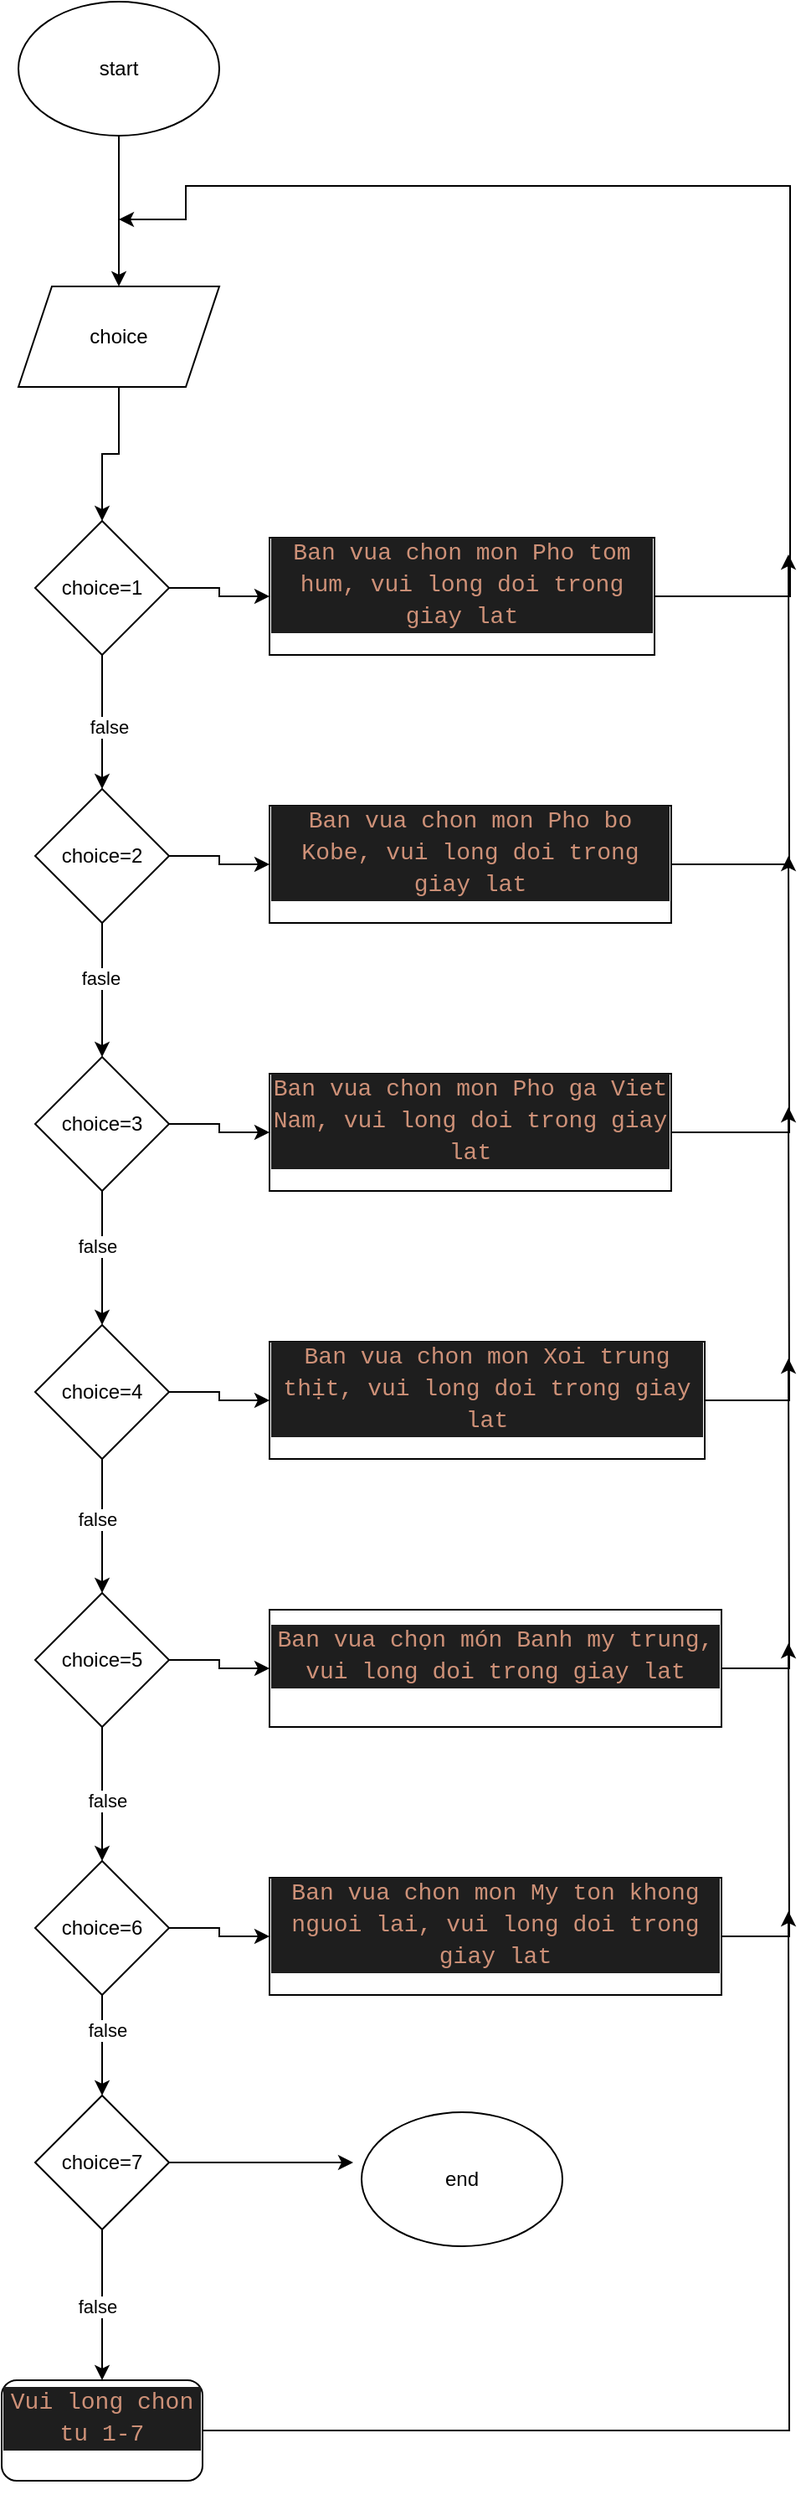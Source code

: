 <mxfile version="22.1.0" type="github">
  <diagram id="C5RBs43oDa-KdzZeNtuy" name="Page-1">
    <mxGraphModel dx="2933" dy="1693" grid="1" gridSize="10" guides="1" tooltips="1" connect="1" arrows="1" fold="1" page="1" pageScale="1" pageWidth="827" pageHeight="1169" math="0" shadow="0">
      <root>
        <mxCell id="WIyWlLk6GJQsqaUBKTNV-0" />
        <mxCell id="WIyWlLk6GJQsqaUBKTNV-1" parent="WIyWlLk6GJQsqaUBKTNV-0" />
        <mxCell id="dHVZZs5qEAoQHsj6ltKS-1" value="" style="edgeStyle=orthogonalEdgeStyle;rounded=0;orthogonalLoop=1;jettySize=auto;html=1;" edge="1" parent="WIyWlLk6GJQsqaUBKTNV-1" source="NwByxTrdvsMd5VJhw4ta-0" target="dHVZZs5qEAoQHsj6ltKS-0">
          <mxGeometry relative="1" as="geometry" />
        </mxCell>
        <mxCell id="NwByxTrdvsMd5VJhw4ta-0" value="start" style="ellipse;whiteSpace=wrap;html=1;" parent="WIyWlLk6GJQsqaUBKTNV-1" vertex="1">
          <mxGeometry x="340" width="120" height="80" as="geometry" />
        </mxCell>
        <mxCell id="dHVZZs5qEAoQHsj6ltKS-3" style="edgeStyle=orthogonalEdgeStyle;rounded=0;orthogonalLoop=1;jettySize=auto;html=1;entryX=0.5;entryY=0;entryDx=0;entryDy=0;" edge="1" parent="WIyWlLk6GJQsqaUBKTNV-1" source="dHVZZs5qEAoQHsj6ltKS-0" target="dHVZZs5qEAoQHsj6ltKS-2">
          <mxGeometry relative="1" as="geometry" />
        </mxCell>
        <mxCell id="dHVZZs5qEAoQHsj6ltKS-0" value="choice" style="shape=parallelogram;perimeter=parallelogramPerimeter;whiteSpace=wrap;html=1;fixedSize=1;" vertex="1" parent="WIyWlLk6GJQsqaUBKTNV-1">
          <mxGeometry x="340" y="170" width="120" height="60" as="geometry" />
        </mxCell>
        <mxCell id="dHVZZs5qEAoQHsj6ltKS-5" value="" style="edgeStyle=orthogonalEdgeStyle;rounded=0;orthogonalLoop=1;jettySize=auto;html=1;" edge="1" parent="WIyWlLk6GJQsqaUBKTNV-1" source="dHVZZs5qEAoQHsj6ltKS-2" target="dHVZZs5qEAoQHsj6ltKS-4">
          <mxGeometry relative="1" as="geometry" />
        </mxCell>
        <mxCell id="dHVZZs5qEAoQHsj6ltKS-21" value="false" style="edgeLabel;html=1;align=center;verticalAlign=middle;resizable=0;points=[];" vertex="1" connectable="0" parent="dHVZZs5qEAoQHsj6ltKS-5">
          <mxGeometry x="0.064" y="4" relative="1" as="geometry">
            <mxPoint as="offset" />
          </mxGeometry>
        </mxCell>
        <mxCell id="dHVZZs5qEAoQHsj6ltKS-29" value="" style="edgeStyle=orthogonalEdgeStyle;rounded=0;orthogonalLoop=1;jettySize=auto;html=1;" edge="1" parent="WIyWlLk6GJQsqaUBKTNV-1" source="dHVZZs5qEAoQHsj6ltKS-2" target="dHVZZs5qEAoQHsj6ltKS-28">
          <mxGeometry relative="1" as="geometry" />
        </mxCell>
        <mxCell id="dHVZZs5qEAoQHsj6ltKS-2" value="choice=1" style="rhombus;whiteSpace=wrap;html=1;" vertex="1" parent="WIyWlLk6GJQsqaUBKTNV-1">
          <mxGeometry x="350" y="310" width="80" height="80" as="geometry" />
        </mxCell>
        <mxCell id="dHVZZs5qEAoQHsj6ltKS-7" value="" style="edgeStyle=orthogonalEdgeStyle;rounded=0;orthogonalLoop=1;jettySize=auto;html=1;" edge="1" parent="WIyWlLk6GJQsqaUBKTNV-1" source="dHVZZs5qEAoQHsj6ltKS-4" target="dHVZZs5qEAoQHsj6ltKS-6">
          <mxGeometry relative="1" as="geometry" />
        </mxCell>
        <mxCell id="dHVZZs5qEAoQHsj6ltKS-22" value="fasle" style="edgeLabel;html=1;align=center;verticalAlign=middle;resizable=0;points=[];" vertex="1" connectable="0" parent="dHVZZs5qEAoQHsj6ltKS-7">
          <mxGeometry x="-0.186" y="-1" relative="1" as="geometry">
            <mxPoint as="offset" />
          </mxGeometry>
        </mxCell>
        <mxCell id="dHVZZs5qEAoQHsj6ltKS-31" value="" style="edgeStyle=orthogonalEdgeStyle;rounded=0;orthogonalLoop=1;jettySize=auto;html=1;" edge="1" parent="WIyWlLk6GJQsqaUBKTNV-1" source="dHVZZs5qEAoQHsj6ltKS-4" target="dHVZZs5qEAoQHsj6ltKS-30">
          <mxGeometry relative="1" as="geometry" />
        </mxCell>
        <mxCell id="dHVZZs5qEAoQHsj6ltKS-4" value="choice=2" style="rhombus;whiteSpace=wrap;html=1;" vertex="1" parent="WIyWlLk6GJQsqaUBKTNV-1">
          <mxGeometry x="350" y="470" width="80" height="80" as="geometry" />
        </mxCell>
        <mxCell id="dHVZZs5qEAoQHsj6ltKS-9" value="" style="edgeStyle=orthogonalEdgeStyle;rounded=0;orthogonalLoop=1;jettySize=auto;html=1;" edge="1" parent="WIyWlLk6GJQsqaUBKTNV-1" source="dHVZZs5qEAoQHsj6ltKS-6" target="dHVZZs5qEAoQHsj6ltKS-8">
          <mxGeometry relative="1" as="geometry" />
        </mxCell>
        <mxCell id="dHVZZs5qEAoQHsj6ltKS-23" value="false" style="edgeLabel;html=1;align=center;verticalAlign=middle;resizable=0;points=[];" vertex="1" connectable="0" parent="dHVZZs5qEAoQHsj6ltKS-9">
          <mxGeometry x="-0.186" y="-3" relative="1" as="geometry">
            <mxPoint as="offset" />
          </mxGeometry>
        </mxCell>
        <mxCell id="dHVZZs5qEAoQHsj6ltKS-33" value="" style="edgeStyle=orthogonalEdgeStyle;rounded=0;orthogonalLoop=1;jettySize=auto;html=1;" edge="1" parent="WIyWlLk6GJQsqaUBKTNV-1" source="dHVZZs5qEAoQHsj6ltKS-6" target="dHVZZs5qEAoQHsj6ltKS-32">
          <mxGeometry relative="1" as="geometry" />
        </mxCell>
        <mxCell id="dHVZZs5qEAoQHsj6ltKS-6" value="choice=3" style="rhombus;whiteSpace=wrap;html=1;" vertex="1" parent="WIyWlLk6GJQsqaUBKTNV-1">
          <mxGeometry x="350" y="630" width="80" height="80" as="geometry" />
        </mxCell>
        <mxCell id="dHVZZs5qEAoQHsj6ltKS-11" value="" style="edgeStyle=orthogonalEdgeStyle;rounded=0;orthogonalLoop=1;jettySize=auto;html=1;" edge="1" parent="WIyWlLk6GJQsqaUBKTNV-1" source="dHVZZs5qEAoQHsj6ltKS-8" target="dHVZZs5qEAoQHsj6ltKS-10">
          <mxGeometry relative="1" as="geometry" />
        </mxCell>
        <mxCell id="dHVZZs5qEAoQHsj6ltKS-24" value="false" style="edgeLabel;html=1;align=center;verticalAlign=middle;resizable=0;points=[];" vertex="1" connectable="0" parent="dHVZZs5qEAoQHsj6ltKS-11">
          <mxGeometry x="-0.114" y="-3" relative="1" as="geometry">
            <mxPoint as="offset" />
          </mxGeometry>
        </mxCell>
        <mxCell id="dHVZZs5qEAoQHsj6ltKS-35" value="" style="edgeStyle=orthogonalEdgeStyle;rounded=0;orthogonalLoop=1;jettySize=auto;html=1;" edge="1" parent="WIyWlLk6GJQsqaUBKTNV-1" source="dHVZZs5qEAoQHsj6ltKS-8" target="dHVZZs5qEAoQHsj6ltKS-34">
          <mxGeometry relative="1" as="geometry" />
        </mxCell>
        <mxCell id="dHVZZs5qEAoQHsj6ltKS-8" value="choice=4" style="rhombus;whiteSpace=wrap;html=1;" vertex="1" parent="WIyWlLk6GJQsqaUBKTNV-1">
          <mxGeometry x="350" y="790" width="80" height="80" as="geometry" />
        </mxCell>
        <mxCell id="dHVZZs5qEAoQHsj6ltKS-13" value="" style="edgeStyle=orthogonalEdgeStyle;rounded=0;orthogonalLoop=1;jettySize=auto;html=1;" edge="1" parent="WIyWlLk6GJQsqaUBKTNV-1" source="dHVZZs5qEAoQHsj6ltKS-10" target="dHVZZs5qEAoQHsj6ltKS-12">
          <mxGeometry relative="1" as="geometry" />
        </mxCell>
        <mxCell id="dHVZZs5qEAoQHsj6ltKS-25" value="false" style="edgeLabel;html=1;align=center;verticalAlign=middle;resizable=0;points=[];" vertex="1" connectable="0" parent="dHVZZs5qEAoQHsj6ltKS-13">
          <mxGeometry x="0.1" y="3" relative="1" as="geometry">
            <mxPoint as="offset" />
          </mxGeometry>
        </mxCell>
        <mxCell id="dHVZZs5qEAoQHsj6ltKS-37" value="" style="edgeStyle=orthogonalEdgeStyle;rounded=0;orthogonalLoop=1;jettySize=auto;html=1;" edge="1" parent="WIyWlLk6GJQsqaUBKTNV-1" source="dHVZZs5qEAoQHsj6ltKS-10" target="dHVZZs5qEAoQHsj6ltKS-36">
          <mxGeometry relative="1" as="geometry" />
        </mxCell>
        <mxCell id="dHVZZs5qEAoQHsj6ltKS-10" value="choice=5" style="rhombus;whiteSpace=wrap;html=1;" vertex="1" parent="WIyWlLk6GJQsqaUBKTNV-1">
          <mxGeometry x="350" y="950" width="80" height="80" as="geometry" />
        </mxCell>
        <mxCell id="dHVZZs5qEAoQHsj6ltKS-15" style="edgeStyle=orthogonalEdgeStyle;rounded=0;orthogonalLoop=1;jettySize=auto;html=1;entryX=0.5;entryY=0;entryDx=0;entryDy=0;" edge="1" parent="WIyWlLk6GJQsqaUBKTNV-1" source="dHVZZs5qEAoQHsj6ltKS-12" target="dHVZZs5qEAoQHsj6ltKS-14">
          <mxGeometry relative="1" as="geometry" />
        </mxCell>
        <mxCell id="dHVZZs5qEAoQHsj6ltKS-26" value="false" style="edgeLabel;html=1;align=center;verticalAlign=middle;resizable=0;points=[];" vertex="1" connectable="0" parent="dHVZZs5qEAoQHsj6ltKS-15">
          <mxGeometry x="-0.295" y="3" relative="1" as="geometry">
            <mxPoint as="offset" />
          </mxGeometry>
        </mxCell>
        <mxCell id="dHVZZs5qEAoQHsj6ltKS-39" value="" style="edgeStyle=orthogonalEdgeStyle;rounded=0;orthogonalLoop=1;jettySize=auto;html=1;" edge="1" parent="WIyWlLk6GJQsqaUBKTNV-1" source="dHVZZs5qEAoQHsj6ltKS-12" target="dHVZZs5qEAoQHsj6ltKS-38">
          <mxGeometry relative="1" as="geometry" />
        </mxCell>
        <mxCell id="dHVZZs5qEAoQHsj6ltKS-12" value="choice=6" style="rhombus;whiteSpace=wrap;html=1;" vertex="1" parent="WIyWlLk6GJQsqaUBKTNV-1">
          <mxGeometry x="350" y="1110" width="80" height="80" as="geometry" />
        </mxCell>
        <mxCell id="dHVZZs5qEAoQHsj6ltKS-20" value="" style="edgeStyle=orthogonalEdgeStyle;rounded=0;orthogonalLoop=1;jettySize=auto;html=1;" edge="1" parent="WIyWlLk6GJQsqaUBKTNV-1" source="dHVZZs5qEAoQHsj6ltKS-14" target="dHVZZs5qEAoQHsj6ltKS-19">
          <mxGeometry relative="1" as="geometry" />
        </mxCell>
        <mxCell id="dHVZZs5qEAoQHsj6ltKS-27" value="false" style="edgeLabel;html=1;align=center;verticalAlign=middle;resizable=0;points=[];" vertex="1" connectable="0" parent="dHVZZs5qEAoQHsj6ltKS-20">
          <mxGeometry x="0.009" y="-3" relative="1" as="geometry">
            <mxPoint as="offset" />
          </mxGeometry>
        </mxCell>
        <mxCell id="dHVZZs5qEAoQHsj6ltKS-43" style="edgeStyle=orthogonalEdgeStyle;rounded=0;orthogonalLoop=1;jettySize=auto;html=1;" edge="1" parent="WIyWlLk6GJQsqaUBKTNV-1" source="dHVZZs5qEAoQHsj6ltKS-14">
          <mxGeometry relative="1" as="geometry">
            <mxPoint x="540" y="1290.0" as="targetPoint" />
          </mxGeometry>
        </mxCell>
        <mxCell id="dHVZZs5qEAoQHsj6ltKS-14" value="choice=7" style="rhombus;whiteSpace=wrap;html=1;" vertex="1" parent="WIyWlLk6GJQsqaUBKTNV-1">
          <mxGeometry x="350" y="1250" width="80" height="80" as="geometry" />
        </mxCell>
        <mxCell id="dHVZZs5qEAoQHsj6ltKS-51" style="edgeStyle=orthogonalEdgeStyle;rounded=0;orthogonalLoop=1;jettySize=auto;html=1;" edge="1" parent="WIyWlLk6GJQsqaUBKTNV-1" source="dHVZZs5qEAoQHsj6ltKS-19">
          <mxGeometry relative="1" as="geometry">
            <mxPoint x="800" y="1140.0" as="targetPoint" />
          </mxGeometry>
        </mxCell>
        <mxCell id="dHVZZs5qEAoQHsj6ltKS-19" value="&#xa;&lt;div style=&quot;color: rgb(212, 212, 212); background-color: rgb(30, 30, 30); font-family: Consolas, &amp;quot;Courier New&amp;quot;, monospace; font-weight: normal; font-size: 14px; line-height: 19px;&quot;&gt;&lt;div&gt;&lt;span style=&quot;color: #ce9178;&quot;&gt;Vui long chon tu 1-7&lt;/span&gt;&lt;/div&gt;&lt;/div&gt;&#xa;&#xa;" style="rounded=1;whiteSpace=wrap;html=1;" vertex="1" parent="WIyWlLk6GJQsqaUBKTNV-1">
          <mxGeometry x="330" y="1420" width="120" height="60" as="geometry" />
        </mxCell>
        <mxCell id="dHVZZs5qEAoQHsj6ltKS-44" style="edgeStyle=orthogonalEdgeStyle;rounded=0;orthogonalLoop=1;jettySize=auto;html=1;" edge="1" parent="WIyWlLk6GJQsqaUBKTNV-1" source="dHVZZs5qEAoQHsj6ltKS-28">
          <mxGeometry relative="1" as="geometry">
            <mxPoint x="400" y="130" as="targetPoint" />
            <Array as="points">
              <mxPoint x="801" y="355" />
              <mxPoint x="801" y="110" />
              <mxPoint x="440" y="110" />
              <mxPoint x="440" y="130" />
            </Array>
          </mxGeometry>
        </mxCell>
        <mxCell id="dHVZZs5qEAoQHsj6ltKS-28" value="&#xa;&lt;div style=&quot;color: rgb(212, 212, 212); background-color: rgb(30, 30, 30); font-family: Consolas, &amp;quot;Courier New&amp;quot;, monospace; font-weight: normal; font-size: 14px; line-height: 19px;&quot;&gt;&lt;div&gt;&lt;span style=&quot;color: #ce9178;&quot;&gt;Ban vua chon mon Pho tom hum, vui long doi trong giay lat&lt;/span&gt;&lt;/div&gt;&lt;/div&gt;&#xa;&#xa;" style="whiteSpace=wrap;html=1;" vertex="1" parent="WIyWlLk6GJQsqaUBKTNV-1">
          <mxGeometry x="490" y="320" width="230" height="70" as="geometry" />
        </mxCell>
        <mxCell id="dHVZZs5qEAoQHsj6ltKS-45" style="edgeStyle=orthogonalEdgeStyle;rounded=0;orthogonalLoop=1;jettySize=auto;html=1;" edge="1" parent="WIyWlLk6GJQsqaUBKTNV-1" source="dHVZZs5qEAoQHsj6ltKS-30">
          <mxGeometry relative="1" as="geometry">
            <mxPoint x="800" y="330" as="targetPoint" />
          </mxGeometry>
        </mxCell>
        <mxCell id="dHVZZs5qEAoQHsj6ltKS-30" value="&#xa;&lt;div style=&quot;color: rgb(212, 212, 212); background-color: rgb(30, 30, 30); font-family: Consolas, &amp;quot;Courier New&amp;quot;, monospace; font-weight: normal; font-size: 14px; line-height: 19px;&quot;&gt;&lt;div&gt;&lt;span style=&quot;color: #ce9178;&quot;&gt;Ban vua chon mon Pho bo Kobe, vui long doi trong giay lat&lt;/span&gt;&lt;/div&gt;&lt;/div&gt;&#xa;&#xa;" style="whiteSpace=wrap;html=1;" vertex="1" parent="WIyWlLk6GJQsqaUBKTNV-1">
          <mxGeometry x="490" y="480" width="240" height="70" as="geometry" />
        </mxCell>
        <mxCell id="dHVZZs5qEAoQHsj6ltKS-46" style="edgeStyle=orthogonalEdgeStyle;rounded=0;orthogonalLoop=1;jettySize=auto;html=1;" edge="1" parent="WIyWlLk6GJQsqaUBKTNV-1" source="dHVZZs5qEAoQHsj6ltKS-32">
          <mxGeometry relative="1" as="geometry">
            <mxPoint x="800" y="510" as="targetPoint" />
          </mxGeometry>
        </mxCell>
        <mxCell id="dHVZZs5qEAoQHsj6ltKS-32" value="&#xa;&lt;div style=&quot;color: rgb(212, 212, 212); background-color: rgb(30, 30, 30); font-family: Consolas, &amp;quot;Courier New&amp;quot;, monospace; font-weight: normal; font-size: 14px; line-height: 19px;&quot;&gt;&lt;div&gt;&lt;span style=&quot;color: #ce9178;&quot;&gt;Ban vua chon mon Pho ga Viet Nam, vui long doi trong giay lat&lt;/span&gt;&lt;/div&gt;&lt;/div&gt;&#xa;&#xa;" style="whiteSpace=wrap;html=1;" vertex="1" parent="WIyWlLk6GJQsqaUBKTNV-1">
          <mxGeometry x="490" y="640" width="240" height="70" as="geometry" />
        </mxCell>
        <mxCell id="dHVZZs5qEAoQHsj6ltKS-47" style="edgeStyle=orthogonalEdgeStyle;rounded=0;orthogonalLoop=1;jettySize=auto;html=1;" edge="1" parent="WIyWlLk6GJQsqaUBKTNV-1" source="dHVZZs5qEAoQHsj6ltKS-34">
          <mxGeometry relative="1" as="geometry">
            <mxPoint x="800" y="660" as="targetPoint" />
          </mxGeometry>
        </mxCell>
        <mxCell id="dHVZZs5qEAoQHsj6ltKS-34" value="&#xa;&lt;div style=&quot;color: rgb(212, 212, 212); background-color: rgb(30, 30, 30); font-family: Consolas, &amp;quot;Courier New&amp;quot;, monospace; font-weight: normal; font-size: 14px; line-height: 19px;&quot;&gt;&lt;div&gt;&lt;span style=&quot;color: #ce9178;&quot;&gt;Ban vua chon mon Xoi trung thịt, vui long doi trong giay lat&lt;/span&gt;&lt;/div&gt;&lt;/div&gt;&#xa;&#xa;" style="whiteSpace=wrap;html=1;" vertex="1" parent="WIyWlLk6GJQsqaUBKTNV-1">
          <mxGeometry x="490" y="800" width="260" height="70" as="geometry" />
        </mxCell>
        <mxCell id="dHVZZs5qEAoQHsj6ltKS-48" style="edgeStyle=orthogonalEdgeStyle;rounded=0;orthogonalLoop=1;jettySize=auto;html=1;" edge="1" parent="WIyWlLk6GJQsqaUBKTNV-1" source="dHVZZs5qEAoQHsj6ltKS-36">
          <mxGeometry relative="1" as="geometry">
            <mxPoint x="800" y="810.0" as="targetPoint" />
          </mxGeometry>
        </mxCell>
        <mxCell id="dHVZZs5qEAoQHsj6ltKS-36" value="&#xa;&lt;div style=&quot;color: rgb(212, 212, 212); background-color: rgb(30, 30, 30); font-family: Consolas, &amp;quot;Courier New&amp;quot;, monospace; font-weight: normal; font-size: 14px; line-height: 19px;&quot;&gt;&lt;div&gt;&lt;span style=&quot;color: #ce9178;&quot;&gt;Ban vua chọn món Banh my trung, vui long doi trong giay lat&lt;/span&gt;&lt;/div&gt;&lt;/div&gt;&#xa;&#xa;" style="whiteSpace=wrap;html=1;" vertex="1" parent="WIyWlLk6GJQsqaUBKTNV-1">
          <mxGeometry x="490" y="960" width="270" height="70" as="geometry" />
        </mxCell>
        <mxCell id="dHVZZs5qEAoQHsj6ltKS-49" style="edgeStyle=orthogonalEdgeStyle;rounded=0;orthogonalLoop=1;jettySize=auto;html=1;" edge="1" parent="WIyWlLk6GJQsqaUBKTNV-1" source="dHVZZs5qEAoQHsj6ltKS-38">
          <mxGeometry relative="1" as="geometry">
            <mxPoint x="800" y="980.0" as="targetPoint" />
          </mxGeometry>
        </mxCell>
        <mxCell id="dHVZZs5qEAoQHsj6ltKS-38" value="&#xa;&lt;div style=&quot;color: rgb(212, 212, 212); background-color: rgb(30, 30, 30); font-family: Consolas, &amp;quot;Courier New&amp;quot;, monospace; font-weight: normal; font-size: 14px; line-height: 19px;&quot;&gt;&lt;div&gt;&lt;span style=&quot;color: #ce9178;&quot;&gt;Ban vua chon mon My ton khong nguoi lai, vui long doi trong giay lat&lt;/span&gt;&lt;/div&gt;&lt;/div&gt;&#xa;&#xa;" style="whiteSpace=wrap;html=1;" vertex="1" parent="WIyWlLk6GJQsqaUBKTNV-1">
          <mxGeometry x="490" y="1120" width="270" height="70" as="geometry" />
        </mxCell>
        <mxCell id="dHVZZs5qEAoQHsj6ltKS-42" value="end" style="ellipse;whiteSpace=wrap;html=1;" vertex="1" parent="WIyWlLk6GJQsqaUBKTNV-1">
          <mxGeometry x="545" y="1260" width="120" height="80" as="geometry" />
        </mxCell>
      </root>
    </mxGraphModel>
  </diagram>
</mxfile>
